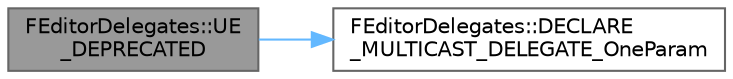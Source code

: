 digraph "FEditorDelegates::UE_DEPRECATED"
{
 // INTERACTIVE_SVG=YES
 // LATEX_PDF_SIZE
  bgcolor="transparent";
  edge [fontname=Helvetica,fontsize=10,labelfontname=Helvetica,labelfontsize=10];
  node [fontname=Helvetica,fontsize=10,shape=box,height=0.2,width=0.4];
  rankdir="LR";
  Node1 [id="Node000001",label="FEditorDelegates::UE\l_DEPRECATED",height=0.2,width=0.4,color="gray40", fillcolor="grey60", style="filled", fontcolor="black",tooltip="delegate type for when a user requests to delete certain assets... It allows the addition of secondar..."];
  Node1 -> Node2 [id="edge1_Node000001_Node000002",color="steelblue1",style="solid",tooltip=" "];
  Node2 [id="Node000002",label="FEditorDelegates::DECLARE\l_MULTICAST_DELEGATE_OneParam",height=0.2,width=0.4,color="grey40", fillcolor="white", style="filled",URL="$d3/db4/structFEditorDelegates.html#af0f8c3b0b935aa9d09b8b1b530cce2f4",tooltip="delegate type for map change events ( Params: uint32 MapChangeFlags (MapChangeEventFlags) )"];
}
